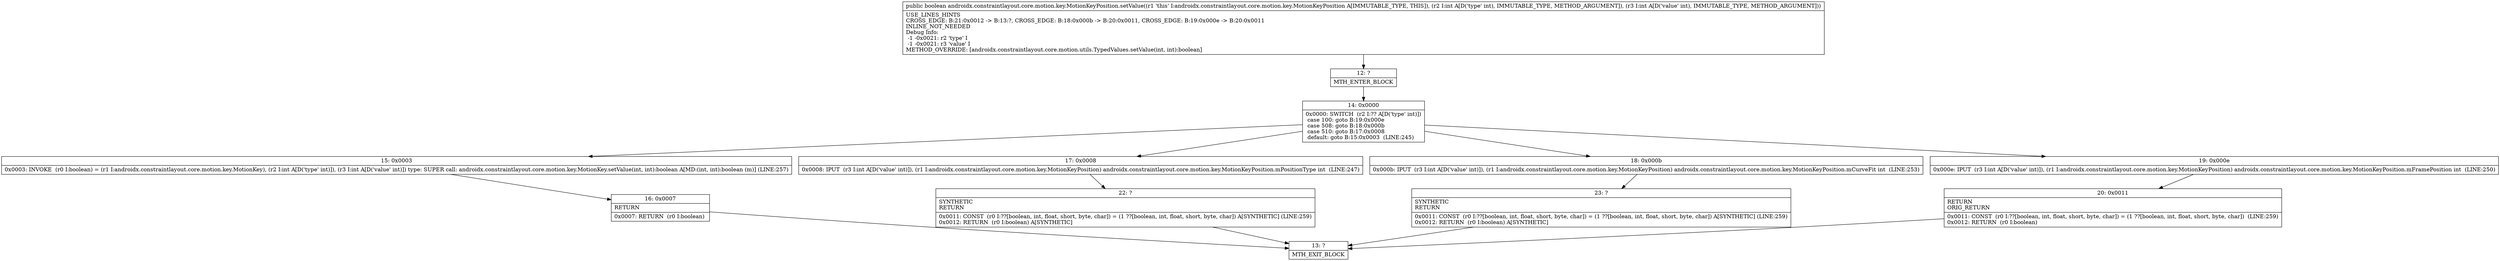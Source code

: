 digraph "CFG forandroidx.constraintlayout.core.motion.key.MotionKeyPosition.setValue(II)Z" {
Node_12 [shape=record,label="{12\:\ ?|MTH_ENTER_BLOCK\l}"];
Node_14 [shape=record,label="{14\:\ 0x0000|0x0000: SWITCH  (r2 I:?? A[D('type' int)])\l case 100: goto B:19:0x000e\l case 508: goto B:18:0x000b\l case 510: goto B:17:0x0008\l default: goto B:15:0x0003  (LINE:245)\l}"];
Node_15 [shape=record,label="{15\:\ 0x0003|0x0003: INVOKE  (r0 I:boolean) = (r1 I:androidx.constraintlayout.core.motion.key.MotionKey), (r2 I:int A[D('type' int)]), (r3 I:int A[D('value' int)]) type: SUPER call: androidx.constraintlayout.core.motion.key.MotionKey.setValue(int, int):boolean A[MD:(int, int):boolean (m)] (LINE:257)\l}"];
Node_16 [shape=record,label="{16\:\ 0x0007|RETURN\l|0x0007: RETURN  (r0 I:boolean) \l}"];
Node_13 [shape=record,label="{13\:\ ?|MTH_EXIT_BLOCK\l}"];
Node_17 [shape=record,label="{17\:\ 0x0008|0x0008: IPUT  (r3 I:int A[D('value' int)]), (r1 I:androidx.constraintlayout.core.motion.key.MotionKeyPosition) androidx.constraintlayout.core.motion.key.MotionKeyPosition.mPositionType int  (LINE:247)\l}"];
Node_22 [shape=record,label="{22\:\ ?|SYNTHETIC\lRETURN\l|0x0011: CONST  (r0 I:??[boolean, int, float, short, byte, char]) = (1 ??[boolean, int, float, short, byte, char]) A[SYNTHETIC] (LINE:259)\l0x0012: RETURN  (r0 I:boolean) A[SYNTHETIC]\l}"];
Node_18 [shape=record,label="{18\:\ 0x000b|0x000b: IPUT  (r3 I:int A[D('value' int)]), (r1 I:androidx.constraintlayout.core.motion.key.MotionKeyPosition) androidx.constraintlayout.core.motion.key.MotionKeyPosition.mCurveFit int  (LINE:253)\l}"];
Node_23 [shape=record,label="{23\:\ ?|SYNTHETIC\lRETURN\l|0x0011: CONST  (r0 I:??[boolean, int, float, short, byte, char]) = (1 ??[boolean, int, float, short, byte, char]) A[SYNTHETIC] (LINE:259)\l0x0012: RETURN  (r0 I:boolean) A[SYNTHETIC]\l}"];
Node_19 [shape=record,label="{19\:\ 0x000e|0x000e: IPUT  (r3 I:int A[D('value' int)]), (r1 I:androidx.constraintlayout.core.motion.key.MotionKeyPosition) androidx.constraintlayout.core.motion.key.MotionKeyPosition.mFramePosition int  (LINE:250)\l}"];
Node_20 [shape=record,label="{20\:\ 0x0011|RETURN\lORIG_RETURN\l|0x0011: CONST  (r0 I:??[boolean, int, float, short, byte, char]) = (1 ??[boolean, int, float, short, byte, char])  (LINE:259)\l0x0012: RETURN  (r0 I:boolean) \l}"];
MethodNode[shape=record,label="{public boolean androidx.constraintlayout.core.motion.key.MotionKeyPosition.setValue((r1 'this' I:androidx.constraintlayout.core.motion.key.MotionKeyPosition A[IMMUTABLE_TYPE, THIS]), (r2 I:int A[D('type' int), IMMUTABLE_TYPE, METHOD_ARGUMENT]), (r3 I:int A[D('value' int), IMMUTABLE_TYPE, METHOD_ARGUMENT]))  | USE_LINES_HINTS\lCROSS_EDGE: B:21:0x0012 \-\> B:13:?, CROSS_EDGE: B:18:0x000b \-\> B:20:0x0011, CROSS_EDGE: B:19:0x000e \-\> B:20:0x0011\lINLINE_NOT_NEEDED\lDebug Info:\l  \-1 \-0x0021: r2 'type' I\l  \-1 \-0x0021: r3 'value' I\lMETHOD_OVERRIDE: [androidx.constraintlayout.core.motion.utils.TypedValues.setValue(int, int):boolean]\l}"];
MethodNode -> Node_12;Node_12 -> Node_14;
Node_14 -> Node_15;
Node_14 -> Node_17;
Node_14 -> Node_18;
Node_14 -> Node_19;
Node_15 -> Node_16;
Node_16 -> Node_13;
Node_17 -> Node_22;
Node_22 -> Node_13;
Node_18 -> Node_23;
Node_23 -> Node_13;
Node_19 -> Node_20;
Node_20 -> Node_13;
}

